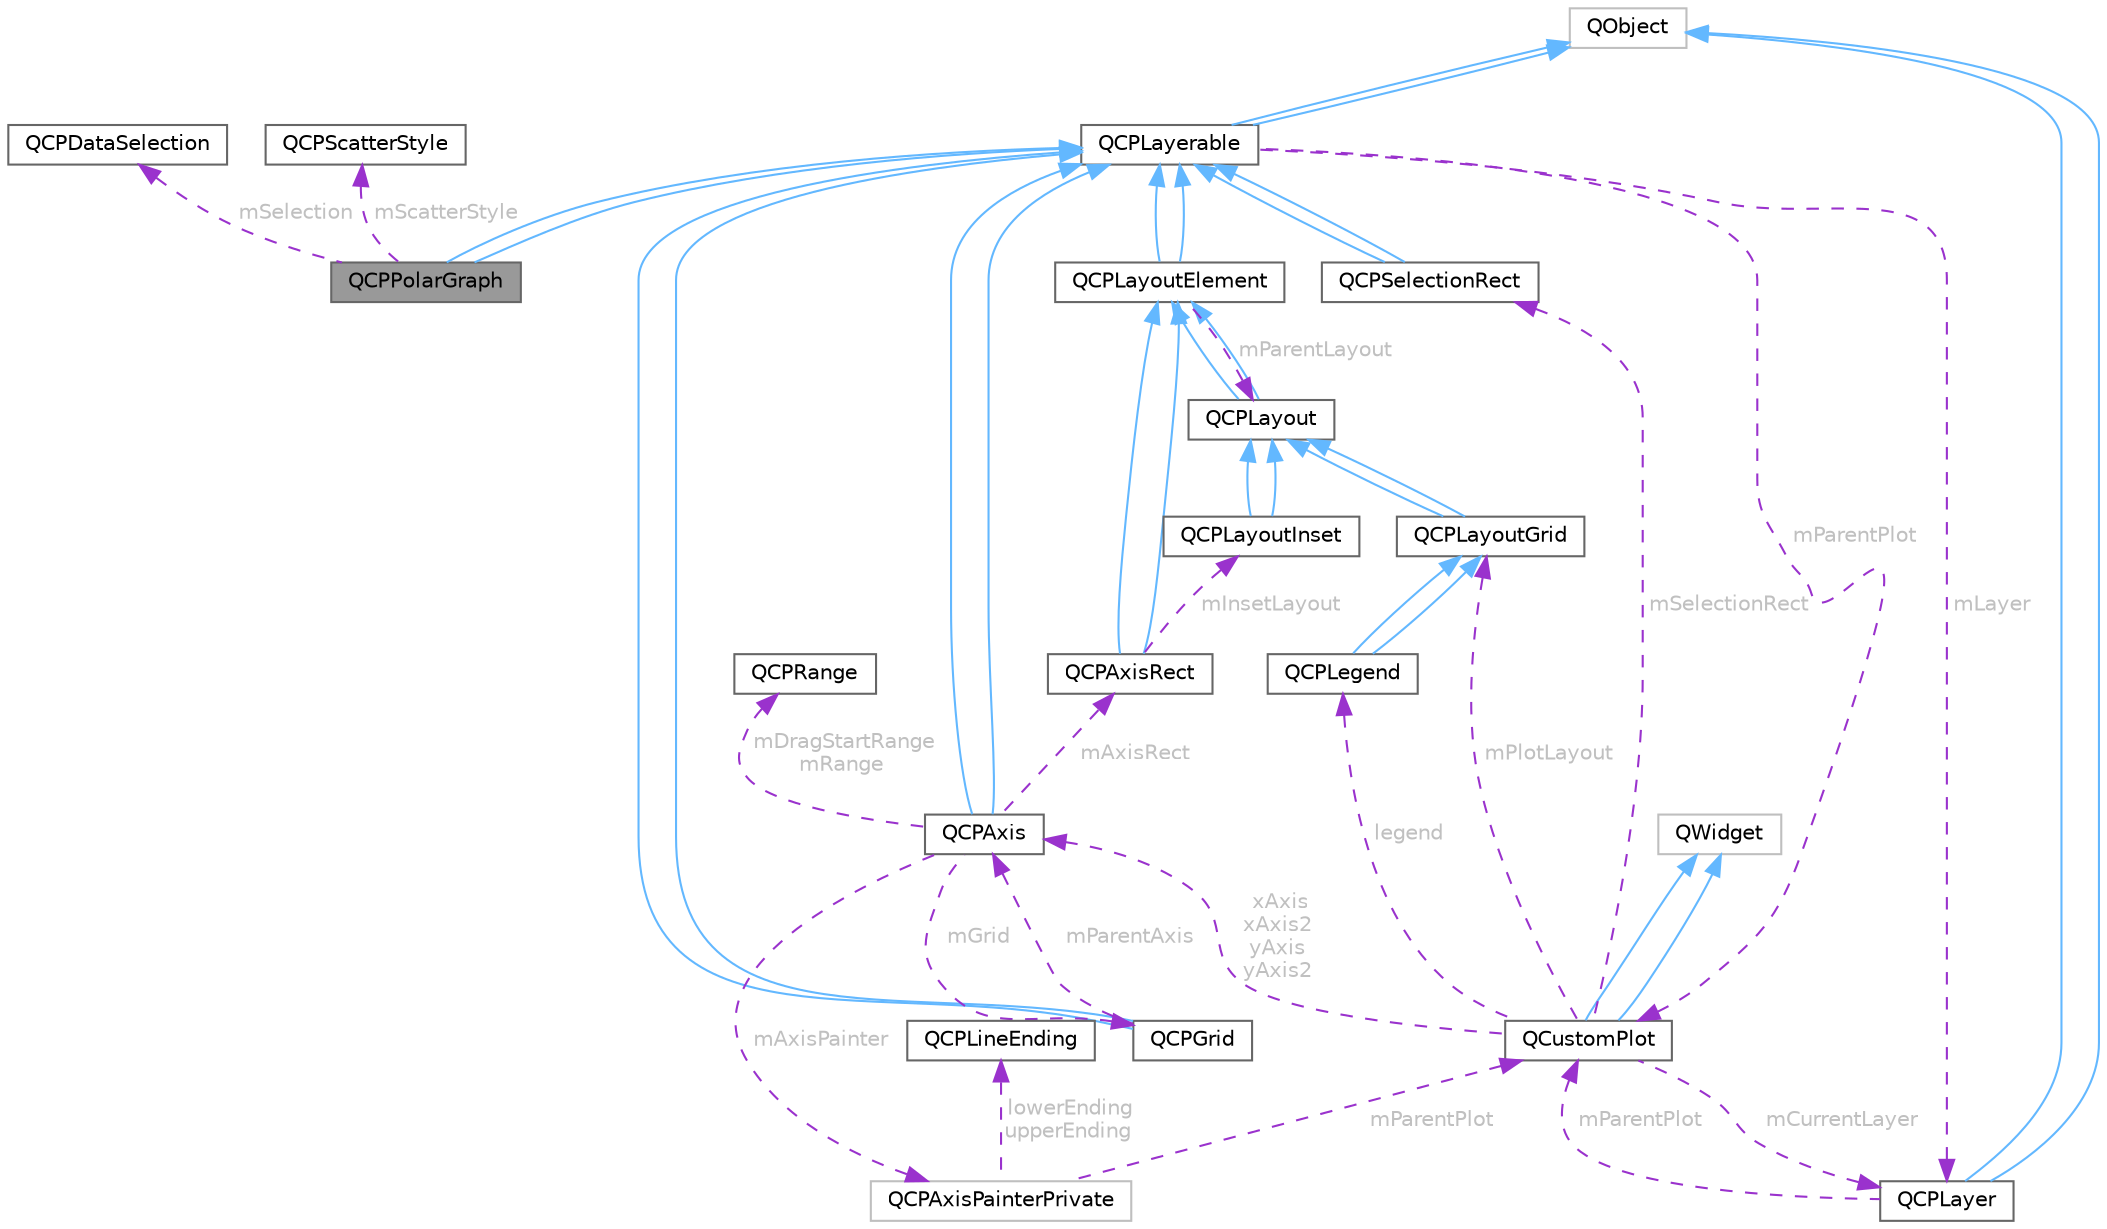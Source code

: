 digraph "QCPPolarGraph"
{
 // LATEX_PDF_SIZE
  bgcolor="transparent";
  edge [fontname=Helvetica,fontsize=10,labelfontname=Helvetica,labelfontsize=10];
  node [fontname=Helvetica,fontsize=10,shape=box,height=0.2,width=0.4];
  Node1 [id="Node000001",label="QCPPolarGraph",height=0.2,width=0.4,color="gray40", fillcolor="grey60", style="filled", fontcolor="black",tooltip="A radial graph used to display data in polar plots."];
  Node2 -> Node1 [id="edge1_Node000001_Node000002",dir="back",color="steelblue1",style="solid",tooltip=" "];
  Node2 [id="Node000002",label="QCPLayerable",height=0.2,width=0.4,color="gray40", fillcolor="white", style="filled",URL="$class_q_c_p_layerable.html",tooltip="Base class for all drawable objects."];
  Node3 -> Node2 [id="edge2_Node000002_Node000003",dir="back",color="steelblue1",style="solid",tooltip=" "];
  Node3 [id="Node000003",label="QObject",height=0.2,width=0.4,color="grey75", fillcolor="white", style="filled",tooltip=" "];
  Node3 -> Node2 [id="edge3_Node000002_Node000003",dir="back",color="steelblue1",style="solid",tooltip=" "];
  Node4 -> Node2 [id="edge4_Node000002_Node000004",dir="back",color="darkorchid3",style="dashed",tooltip=" ",label=" mParentPlot",fontcolor="grey" ];
  Node4 [id="Node000004",label="QCustomPlot",height=0.2,width=0.4,color="gray40", fillcolor="white", style="filled",URL="$class_q_custom_plot.html",tooltip="The central class of the library. This is the QWidget which displays the plot and interacts with the ..."];
  Node5 -> Node4 [id="edge5_Node000004_Node000005",dir="back",color="steelblue1",style="solid",tooltip=" "];
  Node5 [id="Node000005",label="QWidget",height=0.2,width=0.4,color="grey75", fillcolor="white", style="filled",tooltip=" "];
  Node5 -> Node4 [id="edge6_Node000004_Node000005",dir="back",color="steelblue1",style="solid",tooltip=" "];
  Node6 -> Node4 [id="edge7_Node000004_Node000006",dir="back",color="darkorchid3",style="dashed",tooltip=" ",label=" xAxis\nxAxis2\nyAxis\nyAxis2",fontcolor="grey" ];
  Node6 [id="Node000006",label="QCPAxis",height=0.2,width=0.4,color="gray40", fillcolor="white", style="filled",URL="$class_q_c_p_axis.html",tooltip="Manages a single axis inside a QCustomPlot."];
  Node2 -> Node6 [id="edge8_Node000006_Node000002",dir="back",color="steelblue1",style="solid",tooltip=" "];
  Node2 -> Node6 [id="edge9_Node000006_Node000002",dir="back",color="steelblue1",style="solid",tooltip=" "];
  Node7 -> Node6 [id="edge10_Node000006_Node000007",dir="back",color="darkorchid3",style="dashed",tooltip=" ",label=" mAxisRect",fontcolor="grey" ];
  Node7 [id="Node000007",label="QCPAxisRect",height=0.2,width=0.4,color="gray40", fillcolor="white", style="filled",URL="$class_q_c_p_axis_rect.html",tooltip="Holds multiple axes and arranges them in a rectangular shape."];
  Node8 -> Node7 [id="edge11_Node000007_Node000008",dir="back",color="steelblue1",style="solid",tooltip=" "];
  Node8 [id="Node000008",label="QCPLayoutElement",height=0.2,width=0.4,color="gray40", fillcolor="white", style="filled",URL="$class_q_c_p_layout_element.html",tooltip="The abstract base class for all objects that form the layout system."];
  Node2 -> Node8 [id="edge12_Node000008_Node000002",dir="back",color="steelblue1",style="solid",tooltip=" "];
  Node2 -> Node8 [id="edge13_Node000008_Node000002",dir="back",color="steelblue1",style="solid",tooltip=" "];
  Node9 -> Node8 [id="edge14_Node000008_Node000009",dir="back",color="darkorchid3",style="dashed",tooltip=" ",label=" mParentLayout",fontcolor="grey" ];
  Node9 [id="Node000009",label="QCPLayout",height=0.2,width=0.4,color="gray40", fillcolor="white", style="filled",URL="$class_q_c_p_layout.html",tooltip="The abstract base class for layouts."];
  Node8 -> Node9 [id="edge15_Node000009_Node000008",dir="back",color="steelblue1",style="solid",tooltip=" "];
  Node8 -> Node9 [id="edge16_Node000009_Node000008",dir="back",color="steelblue1",style="solid",tooltip=" "];
  Node8 -> Node7 [id="edge17_Node000007_Node000008",dir="back",color="steelblue1",style="solid",tooltip=" "];
  Node10 -> Node7 [id="edge18_Node000007_Node000010",dir="back",color="darkorchid3",style="dashed",tooltip=" ",label=" mInsetLayout",fontcolor="grey" ];
  Node10 [id="Node000010",label="QCPLayoutInset",height=0.2,width=0.4,color="gray40", fillcolor="white", style="filled",URL="$class_q_c_p_layout_inset.html",tooltip="A layout that places child elements aligned to the border or arbitrarily positioned."];
  Node9 -> Node10 [id="edge19_Node000010_Node000009",dir="back",color="steelblue1",style="solid",tooltip=" "];
  Node9 -> Node10 [id="edge20_Node000010_Node000009",dir="back",color="steelblue1",style="solid",tooltip=" "];
  Node11 -> Node6 [id="edge21_Node000006_Node000011",dir="back",color="darkorchid3",style="dashed",tooltip=" ",label=" mDragStartRange\nmRange",fontcolor="grey" ];
  Node11 [id="Node000011",label="QCPRange",height=0.2,width=0.4,color="gray40", fillcolor="white", style="filled",URL="$class_q_c_p_range.html",tooltip="Represents the range an axis is encompassing."];
  Node12 -> Node6 [id="edge22_Node000006_Node000012",dir="back",color="darkorchid3",style="dashed",tooltip=" ",label=" mGrid",fontcolor="grey" ];
  Node12 [id="Node000012",label="QCPGrid",height=0.2,width=0.4,color="gray40", fillcolor="white", style="filled",URL="$class_q_c_p_grid.html",tooltip="Responsible for drawing the grid of a QCPAxis."];
  Node2 -> Node12 [id="edge23_Node000012_Node000002",dir="back",color="steelblue1",style="solid",tooltip=" "];
  Node2 -> Node12 [id="edge24_Node000012_Node000002",dir="back",color="steelblue1",style="solid",tooltip=" "];
  Node6 -> Node12 [id="edge25_Node000012_Node000006",dir="back",color="darkorchid3",style="dashed",tooltip=" ",label=" mParentAxis",fontcolor="grey" ];
  Node13 -> Node6 [id="edge26_Node000006_Node000013",dir="back",color="darkorchid3",style="dashed",tooltip=" ",label=" mAxisPainter",fontcolor="grey" ];
  Node13 [id="Node000013",label="QCPAxisPainterPrivate",height=0.2,width=0.4,color="grey75", fillcolor="white", style="filled",URL="$class_q_c_p_axis_painter_private.html",tooltip=" "];
  Node14 -> Node13 [id="edge27_Node000013_Node000014",dir="back",color="darkorchid3",style="dashed",tooltip=" ",label=" lowerEnding\nupperEnding",fontcolor="grey" ];
  Node14 [id="Node000014",label="QCPLineEnding",height=0.2,width=0.4,color="gray40", fillcolor="white", style="filled",URL="$class_q_c_p_line_ending.html",tooltip="Handles the different ending decorations for line-like items."];
  Node4 -> Node13 [id="edge28_Node000013_Node000004",dir="back",color="darkorchid3",style="dashed",tooltip=" ",label=" mParentPlot",fontcolor="grey" ];
  Node15 -> Node4 [id="edge29_Node000004_Node000015",dir="back",color="darkorchid3",style="dashed",tooltip=" ",label=" legend",fontcolor="grey" ];
  Node15 [id="Node000015",label="QCPLegend",height=0.2,width=0.4,color="gray40", fillcolor="white", style="filled",URL="$class_q_c_p_legend.html",tooltip="Manages a legend inside a QCustomPlot."];
  Node16 -> Node15 [id="edge30_Node000015_Node000016",dir="back",color="steelblue1",style="solid",tooltip=" "];
  Node16 [id="Node000016",label="QCPLayoutGrid",height=0.2,width=0.4,color="gray40", fillcolor="white", style="filled",URL="$class_q_c_p_layout_grid.html",tooltip="A layout that arranges child elements in a grid."];
  Node9 -> Node16 [id="edge31_Node000016_Node000009",dir="back",color="steelblue1",style="solid",tooltip=" "];
  Node9 -> Node16 [id="edge32_Node000016_Node000009",dir="back",color="steelblue1",style="solid",tooltip=" "];
  Node16 -> Node15 [id="edge33_Node000015_Node000016",dir="back",color="steelblue1",style="solid",tooltip=" "];
  Node16 -> Node4 [id="edge34_Node000004_Node000016",dir="back",color="darkorchid3",style="dashed",tooltip=" ",label=" mPlotLayout",fontcolor="grey" ];
  Node17 -> Node4 [id="edge35_Node000004_Node000017",dir="back",color="darkorchid3",style="dashed",tooltip=" ",label=" mCurrentLayer",fontcolor="grey" ];
  Node17 [id="Node000017",label="QCPLayer",height=0.2,width=0.4,color="gray40", fillcolor="white", style="filled",URL="$class_q_c_p_layer.html",tooltip="A layer that may contain objects, to control the rendering order."];
  Node3 -> Node17 [id="edge36_Node000017_Node000003",dir="back",color="steelblue1",style="solid",tooltip=" "];
  Node3 -> Node17 [id="edge37_Node000017_Node000003",dir="back",color="steelblue1",style="solid",tooltip=" "];
  Node4 -> Node17 [id="edge38_Node000017_Node000004",dir="back",color="darkorchid3",style="dashed",tooltip=" ",label=" mParentPlot",fontcolor="grey" ];
  Node18 -> Node4 [id="edge39_Node000004_Node000018",dir="back",color="darkorchid3",style="dashed",tooltip=" ",label=" mSelectionRect",fontcolor="grey" ];
  Node18 [id="Node000018",label="QCPSelectionRect",height=0.2,width=0.4,color="gray40", fillcolor="white", style="filled",URL="$class_q_c_p_selection_rect.html",tooltip="Provides rect/rubber-band data selection and range zoom interaction."];
  Node2 -> Node18 [id="edge40_Node000018_Node000002",dir="back",color="steelblue1",style="solid",tooltip=" "];
  Node2 -> Node18 [id="edge41_Node000018_Node000002",dir="back",color="steelblue1",style="solid",tooltip=" "];
  Node17 -> Node2 [id="edge42_Node000002_Node000017",dir="back",color="darkorchid3",style="dashed",tooltip=" ",label=" mLayer",fontcolor="grey" ];
  Node2 -> Node1 [id="edge43_Node000001_Node000002",dir="back",color="steelblue1",style="solid",tooltip=" "];
  Node19 -> Node1 [id="edge44_Node000001_Node000019",dir="back",color="darkorchid3",style="dashed",tooltip=" ",label=" mScatterStyle",fontcolor="grey" ];
  Node19 [id="Node000019",label="QCPScatterStyle",height=0.2,width=0.4,color="gray40", fillcolor="white", style="filled",URL="$class_q_c_p_scatter_style.html",tooltip="Represents the visual appearance of scatter points."];
  Node20 -> Node1 [id="edge45_Node000001_Node000020",dir="back",color="darkorchid3",style="dashed",tooltip=" ",label=" mSelection",fontcolor="grey" ];
  Node20 [id="Node000020",label="QCPDataSelection",height=0.2,width=0.4,color="gray40", fillcolor="white", style="filled",URL="$class_q_c_p_data_selection.html",tooltip="Describes a data set by holding multiple QCPDataRange instances."];
}
